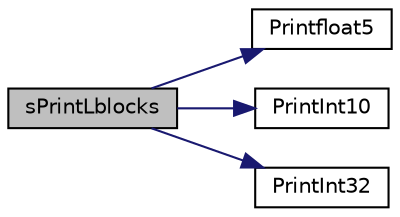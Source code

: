 digraph "sPrintLblocks"
{
 // LATEX_PDF_SIZE
  edge [fontname="Helvetica",fontsize="10",labelfontname="Helvetica",labelfontsize="10"];
  node [fontname="Helvetica",fontsize="10",shape=record];
  rankdir="LR";
  Node1 [label="sPrintLblocks",height=0.2,width=0.4,color="black", fillcolor="grey75", style="filled", fontcolor="black",tooltip="Print the blocks in the factored matrix L."];
  Node1 -> Node2 [color="midnightblue",fontsize="10",style="solid",fontname="Helvetica"];
  Node2 [label="Printfloat5",height=0.2,width=0.4,color="black", fillcolor="white", style="filled",URL="$sutil__dist_8c.html#a49724a2e97a98190458fbc116b4c6e7c",tooltip=" "];
  Node1 -> Node3 [color="midnightblue",fontsize="10",style="solid",fontname="Helvetica"];
  Node3 [label="PrintInt10",height=0.2,width=0.4,color="black", fillcolor="white", style="filled",URL="$superlu__defs_8h.html#ab03f0fccabf0c7a84b0e2c99c2988809",tooltip=" "];
  Node1 -> Node4 [color="midnightblue",fontsize="10",style="solid",fontname="Helvetica"];
  Node4 [label="PrintInt32",height=0.2,width=0.4,color="black", fillcolor="white", style="filled",URL="$superlu__defs_8h.html#a84585d254b15455fcc1a025233abc710",tooltip=" "];
}
